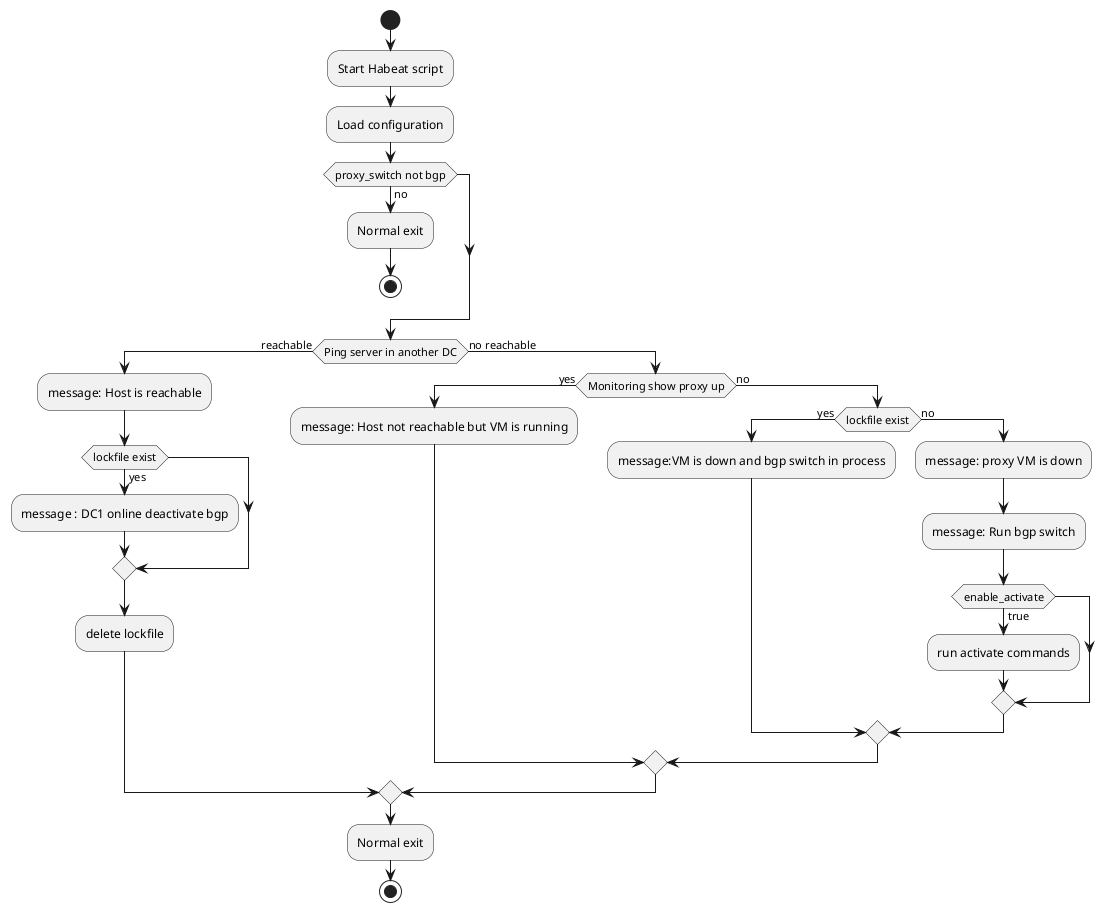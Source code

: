 @startuml
start
:Start Habeat script;
:Load configuration;
if (proxy_switch not bgp) then (no)
  :Normal exit;
  stop
endif
if (Ping server in another DC) then (reachable)
  :message: Host is reachable;
  if (lockfile exist) then (yes)
    :message : DC1 online deactivate bgp;
  endif
  :delete lockfile;
else (no reachable)
  if (Monitoring show proxy up) then (yes)
    :message: Host not reachable but VM is running;
  else (no)
    if (lockfile exist) then (yes)
      :message:VM is down and bgp switch in process;
    else (no)
      :message: proxy VM is down;
      :message: Run bgp switch;
      if (enable_activate) then (true)
        :run activate commands;
      endif
    endif
  endif
endif
  :Normal exit;
  stop
@enduml
